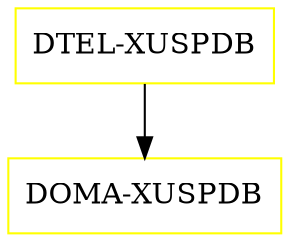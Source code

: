 digraph G {
  "DTEL-XUSPDB" [shape=box,color=yellow];
  "DOMA-XUSPDB" [shape=box,color=yellow,URL="./DOMA_XUSPDB.html"];
  "DTEL-XUSPDB" -> "DOMA-XUSPDB";
}
